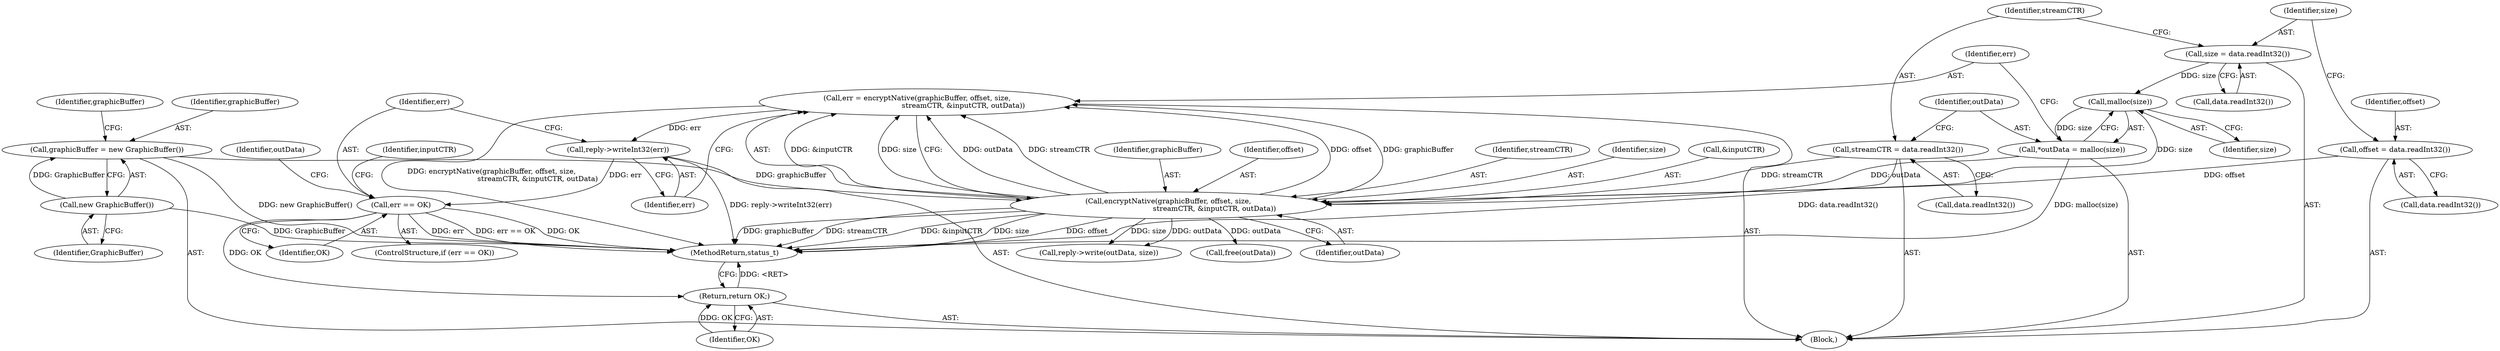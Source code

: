 digraph "0_Android_9667e3eff2d34c3797c3b529370de47b2c1f1bf6@API" {
"1000290" [label="(Call,err = encryptNative(graphicBuffer, offset, size,\n                                         streamCTR, &inputCTR, outData))"];
"1000292" [label="(Call,encryptNative(graphicBuffer, offset, size,\n                                         streamCTR, &inputCTR, outData))"];
"1000264" [label="(Call,graphicBuffer = new GraphicBuffer())"];
"1000266" [label="(Call,new GraphicBuffer())"];
"1000272" [label="(Call,offset = data.readInt32())"];
"1000286" [label="(Call,malloc(size))"];
"1000276" [label="(Call,size = data.readInt32())"];
"1000280" [label="(Call,streamCTR = data.readInt32())"];
"1000284" [label="(Call,*outData = malloc(size))"];
"1000300" [label="(Call,reply->writeInt32(err))"];
"1000303" [label="(Call,err == OK)"];
"1000317" [label="(Return,return OK;)"];
"1000293" [label="(Identifier,graphicBuffer)"];
"1000272" [label="(Call,offset = data.readInt32())"];
"1000294" [label="(Identifier,offset)"];
"1000299" [label="(Identifier,outData)"];
"1000280" [label="(Call,streamCTR = data.readInt32())"];
"1000278" [label="(Call,data.readInt32())"];
"1000291" [label="(Identifier,err)"];
"1000309" [label="(Call,reply->write(outData, size))"];
"1000287" [label="(Identifier,size)"];
"1000266" [label="(Call,new GraphicBuffer())"];
"1000305" [label="(Identifier,OK)"];
"1000258" [label="(Block,)"];
"1000301" [label="(Identifier,err)"];
"1000304" [label="(Identifier,err)"];
"1000276" [label="(Call,size = data.readInt32())"];
"1000270" [label="(Identifier,graphicBuffer)"];
"1000318" [label="(Identifier,OK)"];
"1000290" [label="(Call,err = encryptNative(graphicBuffer, offset, size,\n                                         streamCTR, &inputCTR, outData))"];
"1000285" [label="(Identifier,outData)"];
"1000282" [label="(Call,data.readInt32())"];
"1000267" [label="(Identifier,GraphicBuffer)"];
"1000264" [label="(Call,graphicBuffer = new GraphicBuffer())"];
"1000303" [label="(Call,err == OK)"];
"1000277" [label="(Identifier,size)"];
"1000313" [label="(Identifier,outData)"];
"1000273" [label="(Identifier,offset)"];
"1000407" [label="(MethodReturn,status_t)"];
"1000296" [label="(Identifier,streamCTR)"];
"1000292" [label="(Call,encryptNative(graphicBuffer, offset, size,\n                                         streamCTR, &inputCTR, outData))"];
"1000295" [label="(Identifier,size)"];
"1000274" [label="(Call,data.readInt32())"];
"1000317" [label="(Return,return OK;)"];
"1000281" [label="(Identifier,streamCTR)"];
"1000302" [label="(ControlStructure,if (err == OK))"];
"1000297" [label="(Call,&inputCTR)"];
"1000286" [label="(Call,malloc(size))"];
"1000265" [label="(Identifier,graphicBuffer)"];
"1000308" [label="(Identifier,inputCTR)"];
"1000312" [label="(Call,free(outData))"];
"1000284" [label="(Call,*outData = malloc(size))"];
"1000300" [label="(Call,reply->writeInt32(err))"];
"1000290" -> "1000258"  [label="AST: "];
"1000290" -> "1000292"  [label="CFG: "];
"1000291" -> "1000290"  [label="AST: "];
"1000292" -> "1000290"  [label="AST: "];
"1000301" -> "1000290"  [label="CFG: "];
"1000290" -> "1000407"  [label="DDG: encryptNative(graphicBuffer, offset, size,\n                                         streamCTR, &inputCTR, outData)"];
"1000292" -> "1000290"  [label="DDG: outData"];
"1000292" -> "1000290"  [label="DDG: streamCTR"];
"1000292" -> "1000290"  [label="DDG: offset"];
"1000292" -> "1000290"  [label="DDG: &inputCTR"];
"1000292" -> "1000290"  [label="DDG: size"];
"1000292" -> "1000290"  [label="DDG: graphicBuffer"];
"1000290" -> "1000300"  [label="DDG: err"];
"1000292" -> "1000299"  [label="CFG: "];
"1000293" -> "1000292"  [label="AST: "];
"1000294" -> "1000292"  [label="AST: "];
"1000295" -> "1000292"  [label="AST: "];
"1000296" -> "1000292"  [label="AST: "];
"1000297" -> "1000292"  [label="AST: "];
"1000299" -> "1000292"  [label="AST: "];
"1000292" -> "1000407"  [label="DDG: offset"];
"1000292" -> "1000407"  [label="DDG: graphicBuffer"];
"1000292" -> "1000407"  [label="DDG: streamCTR"];
"1000292" -> "1000407"  [label="DDG: &inputCTR"];
"1000292" -> "1000407"  [label="DDG: size"];
"1000264" -> "1000292"  [label="DDG: graphicBuffer"];
"1000272" -> "1000292"  [label="DDG: offset"];
"1000286" -> "1000292"  [label="DDG: size"];
"1000280" -> "1000292"  [label="DDG: streamCTR"];
"1000284" -> "1000292"  [label="DDG: outData"];
"1000292" -> "1000309"  [label="DDG: outData"];
"1000292" -> "1000309"  [label="DDG: size"];
"1000292" -> "1000312"  [label="DDG: outData"];
"1000264" -> "1000258"  [label="AST: "];
"1000264" -> "1000266"  [label="CFG: "];
"1000265" -> "1000264"  [label="AST: "];
"1000266" -> "1000264"  [label="AST: "];
"1000270" -> "1000264"  [label="CFG: "];
"1000264" -> "1000407"  [label="DDG: new GraphicBuffer()"];
"1000266" -> "1000264"  [label="DDG: GraphicBuffer"];
"1000266" -> "1000267"  [label="CFG: "];
"1000267" -> "1000266"  [label="AST: "];
"1000266" -> "1000407"  [label="DDG: GraphicBuffer"];
"1000272" -> "1000258"  [label="AST: "];
"1000272" -> "1000274"  [label="CFG: "];
"1000273" -> "1000272"  [label="AST: "];
"1000274" -> "1000272"  [label="AST: "];
"1000277" -> "1000272"  [label="CFG: "];
"1000286" -> "1000284"  [label="AST: "];
"1000286" -> "1000287"  [label="CFG: "];
"1000287" -> "1000286"  [label="AST: "];
"1000284" -> "1000286"  [label="CFG: "];
"1000286" -> "1000284"  [label="DDG: size"];
"1000276" -> "1000286"  [label="DDG: size"];
"1000276" -> "1000258"  [label="AST: "];
"1000276" -> "1000278"  [label="CFG: "];
"1000277" -> "1000276"  [label="AST: "];
"1000278" -> "1000276"  [label="AST: "];
"1000281" -> "1000276"  [label="CFG: "];
"1000280" -> "1000258"  [label="AST: "];
"1000280" -> "1000282"  [label="CFG: "];
"1000281" -> "1000280"  [label="AST: "];
"1000282" -> "1000280"  [label="AST: "];
"1000285" -> "1000280"  [label="CFG: "];
"1000280" -> "1000407"  [label="DDG: data.readInt32()"];
"1000284" -> "1000258"  [label="AST: "];
"1000285" -> "1000284"  [label="AST: "];
"1000291" -> "1000284"  [label="CFG: "];
"1000284" -> "1000407"  [label="DDG: malloc(size)"];
"1000300" -> "1000258"  [label="AST: "];
"1000300" -> "1000301"  [label="CFG: "];
"1000301" -> "1000300"  [label="AST: "];
"1000304" -> "1000300"  [label="CFG: "];
"1000300" -> "1000407"  [label="DDG: reply->writeInt32(err)"];
"1000300" -> "1000303"  [label="DDG: err"];
"1000303" -> "1000302"  [label="AST: "];
"1000303" -> "1000305"  [label="CFG: "];
"1000304" -> "1000303"  [label="AST: "];
"1000305" -> "1000303"  [label="AST: "];
"1000308" -> "1000303"  [label="CFG: "];
"1000313" -> "1000303"  [label="CFG: "];
"1000303" -> "1000407"  [label="DDG: err"];
"1000303" -> "1000407"  [label="DDG: err == OK"];
"1000303" -> "1000407"  [label="DDG: OK"];
"1000303" -> "1000317"  [label="DDG: OK"];
"1000317" -> "1000258"  [label="AST: "];
"1000317" -> "1000318"  [label="CFG: "];
"1000318" -> "1000317"  [label="AST: "];
"1000407" -> "1000317"  [label="CFG: "];
"1000317" -> "1000407"  [label="DDG: <RET>"];
"1000318" -> "1000317"  [label="DDG: OK"];
}
